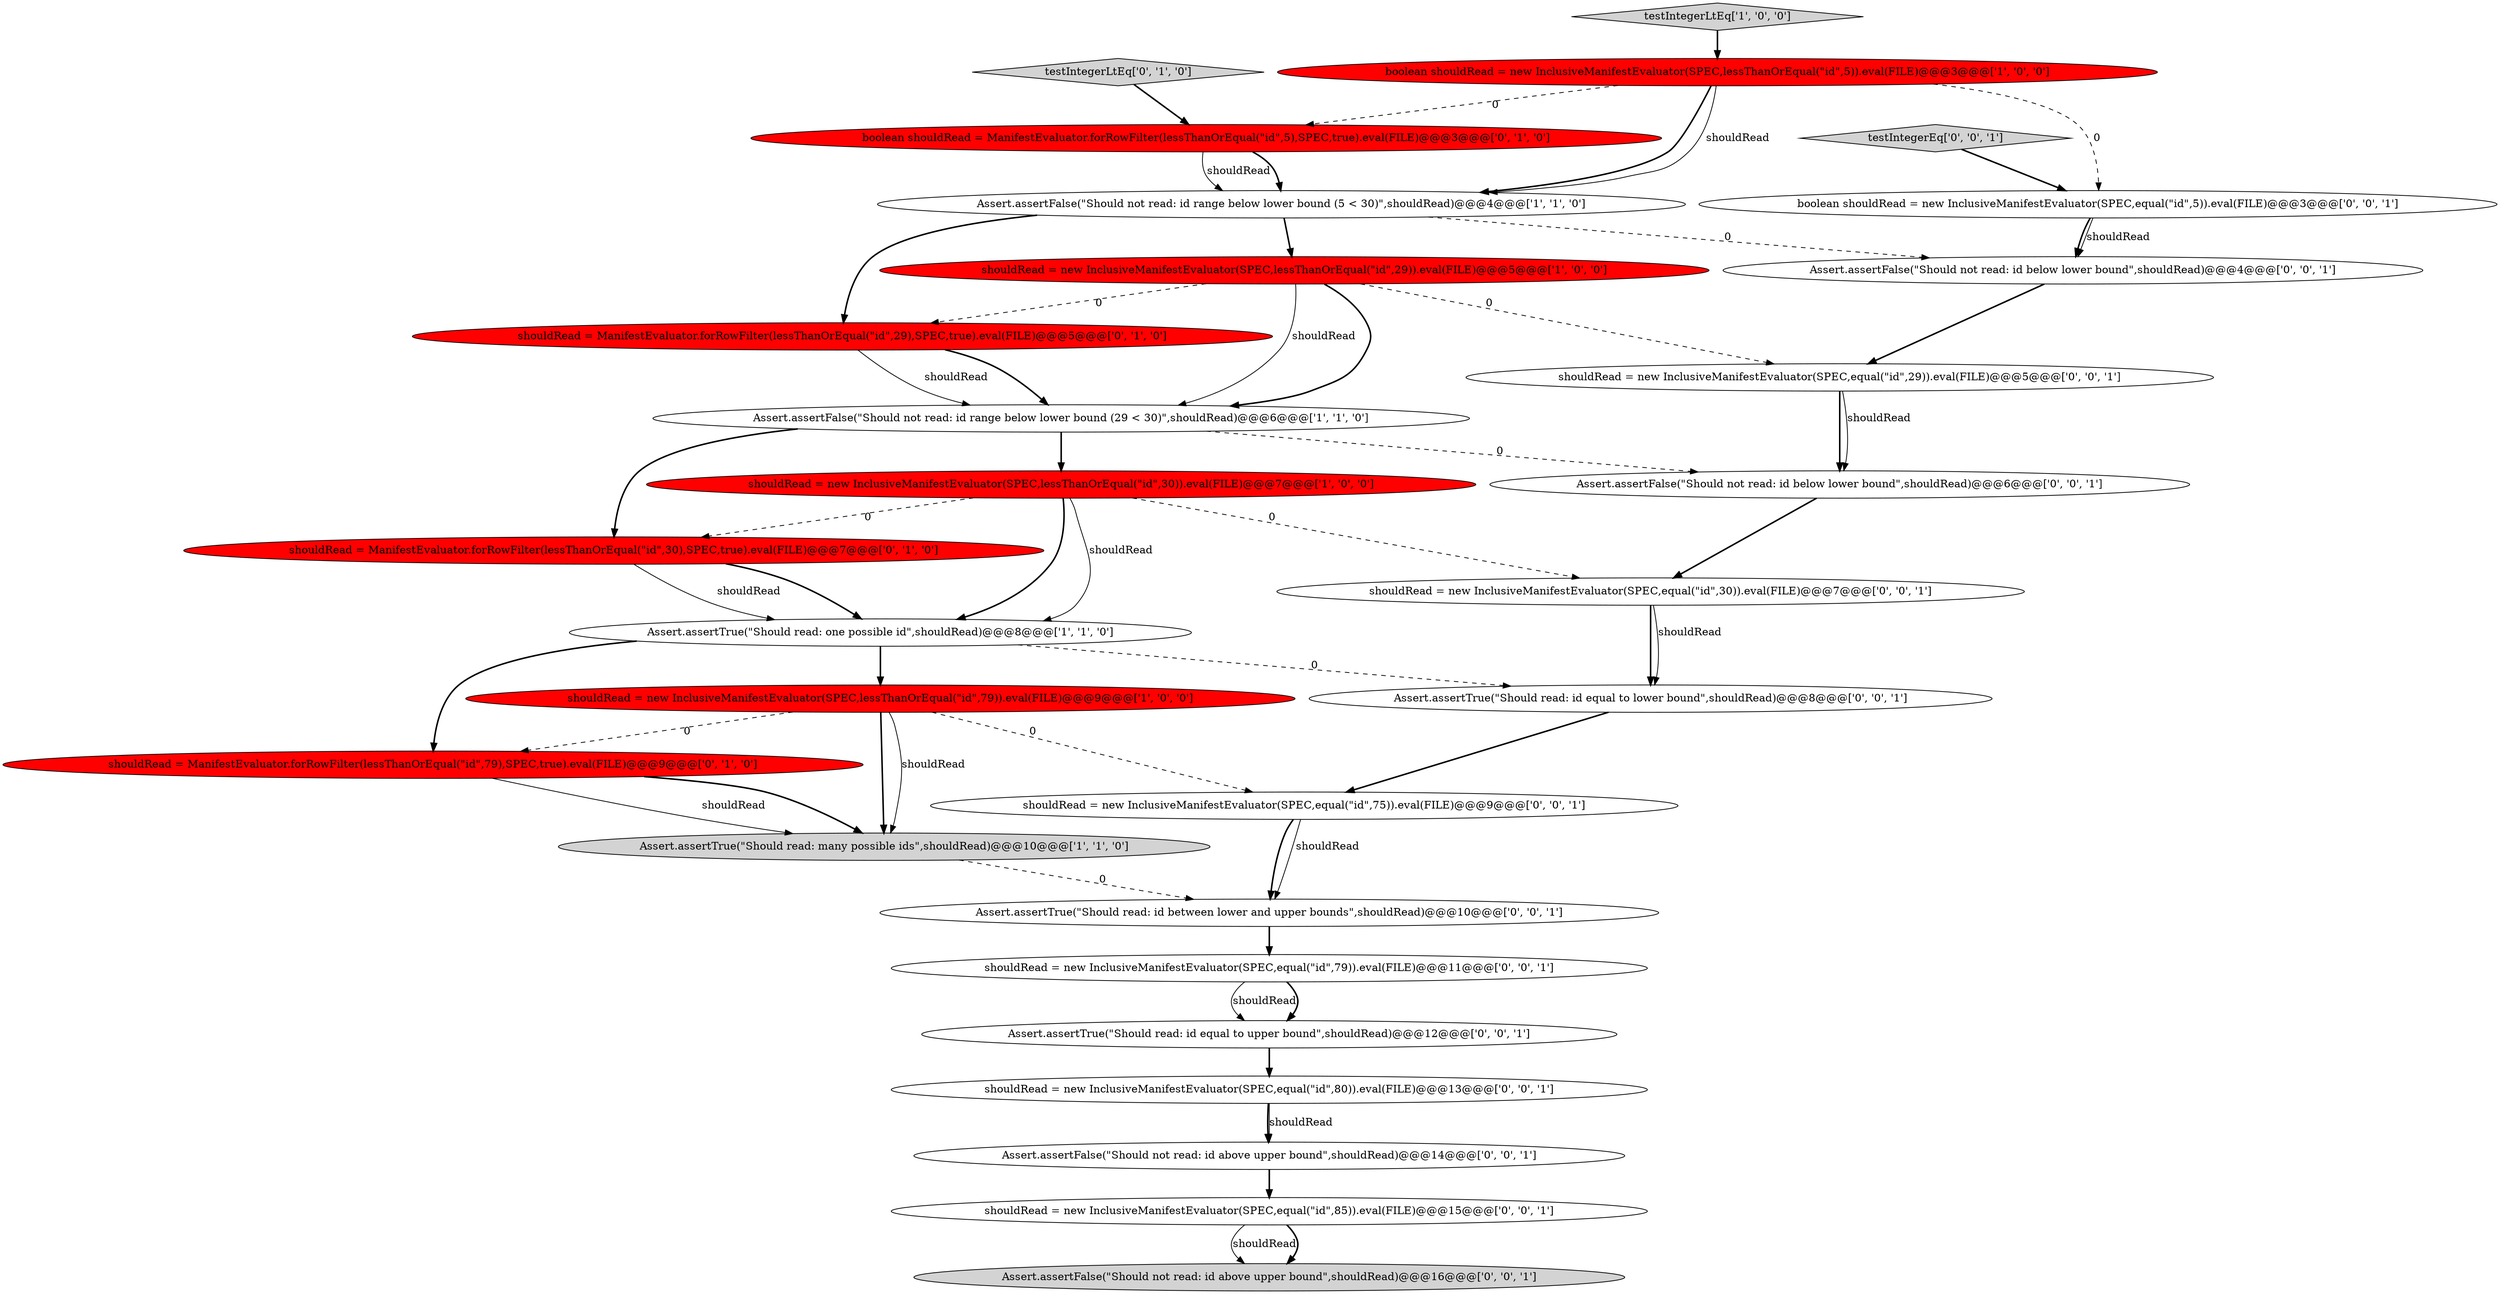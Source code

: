 digraph {
19 [style = filled, label = "shouldRead = new InclusiveManifestEvaluator(SPEC,equal(\"id\",85)).eval(FILE)@@@15@@@['0', '0', '1']", fillcolor = white, shape = ellipse image = "AAA0AAABBB3BBB"];
12 [style = filled, label = "boolean shouldRead = ManifestEvaluator.forRowFilter(lessThanOrEqual(\"id\",5),SPEC,true).eval(FILE)@@@3@@@['0', '1', '0']", fillcolor = red, shape = ellipse image = "AAA1AAABBB2BBB"];
18 [style = filled, label = "Assert.assertFalse(\"Should not read: id above upper bound\",shouldRead)@@@14@@@['0', '0', '1']", fillcolor = white, shape = ellipse image = "AAA0AAABBB3BBB"];
0 [style = filled, label = "Assert.assertTrue(\"Should read: many possible ids\",shouldRead)@@@10@@@['1', '1', '0']", fillcolor = lightgray, shape = ellipse image = "AAA0AAABBB1BBB"];
6 [style = filled, label = "shouldRead = new InclusiveManifestEvaluator(SPEC,lessThanOrEqual(\"id\",30)).eval(FILE)@@@7@@@['1', '0', '0']", fillcolor = red, shape = ellipse image = "AAA1AAABBB1BBB"];
1 [style = filled, label = "shouldRead = new InclusiveManifestEvaluator(SPEC,lessThanOrEqual(\"id\",29)).eval(FILE)@@@5@@@['1', '0', '0']", fillcolor = red, shape = ellipse image = "AAA1AAABBB1BBB"];
22 [style = filled, label = "boolean shouldRead = new InclusiveManifestEvaluator(SPEC,equal(\"id\",5)).eval(FILE)@@@3@@@['0', '0', '1']", fillcolor = white, shape = ellipse image = "AAA0AAABBB3BBB"];
4 [style = filled, label = "shouldRead = new InclusiveManifestEvaluator(SPEC,lessThanOrEqual(\"id\",79)).eval(FILE)@@@9@@@['1', '0', '0']", fillcolor = red, shape = ellipse image = "AAA1AAABBB1BBB"];
20 [style = filled, label = "shouldRead = new InclusiveManifestEvaluator(SPEC,equal(\"id\",79)).eval(FILE)@@@11@@@['0', '0', '1']", fillcolor = white, shape = ellipse image = "AAA0AAABBB3BBB"];
10 [style = filled, label = "shouldRead = ManifestEvaluator.forRowFilter(lessThanOrEqual(\"id\",29),SPEC,true).eval(FILE)@@@5@@@['0', '1', '0']", fillcolor = red, shape = ellipse image = "AAA1AAABBB2BBB"];
15 [style = filled, label = "Assert.assertFalse(\"Should not read: id below lower bound\",shouldRead)@@@4@@@['0', '0', '1']", fillcolor = white, shape = ellipse image = "AAA0AAABBB3BBB"];
11 [style = filled, label = "shouldRead = ManifestEvaluator.forRowFilter(lessThanOrEqual(\"id\",30),SPEC,true).eval(FILE)@@@7@@@['0', '1', '0']", fillcolor = red, shape = ellipse image = "AAA1AAABBB2BBB"];
17 [style = filled, label = "shouldRead = new InclusiveManifestEvaluator(SPEC,equal(\"id\",30)).eval(FILE)@@@7@@@['0', '0', '1']", fillcolor = white, shape = ellipse image = "AAA0AAABBB3BBB"];
23 [style = filled, label = "shouldRead = new InclusiveManifestEvaluator(SPEC,equal(\"id\",29)).eval(FILE)@@@5@@@['0', '0', '1']", fillcolor = white, shape = ellipse image = "AAA0AAABBB3BBB"];
2 [style = filled, label = "Assert.assertFalse(\"Should not read: id range below lower bound (5 < 30)\",shouldRead)@@@4@@@['1', '1', '0']", fillcolor = white, shape = ellipse image = "AAA0AAABBB1BBB"];
7 [style = filled, label = "Assert.assertTrue(\"Should read: one possible id\",shouldRead)@@@8@@@['1', '1', '0']", fillcolor = white, shape = ellipse image = "AAA0AAABBB1BBB"];
13 [style = filled, label = "shouldRead = ManifestEvaluator.forRowFilter(lessThanOrEqual(\"id\",79),SPEC,true).eval(FILE)@@@9@@@['0', '1', '0']", fillcolor = red, shape = ellipse image = "AAA1AAABBB2BBB"];
21 [style = filled, label = "shouldRead = new InclusiveManifestEvaluator(SPEC,equal(\"id\",75)).eval(FILE)@@@9@@@['0', '0', '1']", fillcolor = white, shape = ellipse image = "AAA0AAABBB3BBB"];
3 [style = filled, label = "testIntegerLtEq['1', '0', '0']", fillcolor = lightgray, shape = diamond image = "AAA0AAABBB1BBB"];
24 [style = filled, label = "shouldRead = new InclusiveManifestEvaluator(SPEC,equal(\"id\",80)).eval(FILE)@@@13@@@['0', '0', '1']", fillcolor = white, shape = ellipse image = "AAA0AAABBB3BBB"];
26 [style = filled, label = "Assert.assertTrue(\"Should read: id equal to lower bound\",shouldRead)@@@8@@@['0', '0', '1']", fillcolor = white, shape = ellipse image = "AAA0AAABBB3BBB"];
14 [style = filled, label = "Assert.assertTrue(\"Should read: id between lower and upper bounds\",shouldRead)@@@10@@@['0', '0', '1']", fillcolor = white, shape = ellipse image = "AAA0AAABBB3BBB"];
25 [style = filled, label = "Assert.assertFalse(\"Should not read: id below lower bound\",shouldRead)@@@6@@@['0', '0', '1']", fillcolor = white, shape = ellipse image = "AAA0AAABBB3BBB"];
16 [style = filled, label = "testIntegerEq['0', '0', '1']", fillcolor = lightgray, shape = diamond image = "AAA0AAABBB3BBB"];
28 [style = filled, label = "Assert.assertFalse(\"Should not read: id above upper bound\",shouldRead)@@@16@@@['0', '0', '1']", fillcolor = lightgray, shape = ellipse image = "AAA0AAABBB3BBB"];
8 [style = filled, label = "boolean shouldRead = new InclusiveManifestEvaluator(SPEC,lessThanOrEqual(\"id\",5)).eval(FILE)@@@3@@@['1', '0', '0']", fillcolor = red, shape = ellipse image = "AAA1AAABBB1BBB"];
9 [style = filled, label = "testIntegerLtEq['0', '1', '0']", fillcolor = lightgray, shape = diamond image = "AAA0AAABBB2BBB"];
27 [style = filled, label = "Assert.assertTrue(\"Should read: id equal to upper bound\",shouldRead)@@@12@@@['0', '0', '1']", fillcolor = white, shape = ellipse image = "AAA0AAABBB3BBB"];
5 [style = filled, label = "Assert.assertFalse(\"Should not read: id range below lower bound (29 < 30)\",shouldRead)@@@6@@@['1', '1', '0']", fillcolor = white, shape = ellipse image = "AAA0AAABBB1BBB"];
1->5 [style = bold, label=""];
7->13 [style = bold, label=""];
15->23 [style = bold, label=""];
23->25 [style = bold, label=""];
1->5 [style = solid, label="shouldRead"];
17->26 [style = bold, label=""];
4->0 [style = solid, label="shouldRead"];
22->15 [style = bold, label=""];
20->27 [style = solid, label="shouldRead"];
19->28 [style = solid, label="shouldRead"];
23->25 [style = solid, label="shouldRead"];
12->2 [style = solid, label="shouldRead"];
2->1 [style = bold, label=""];
21->14 [style = solid, label="shouldRead"];
6->11 [style = dashed, label="0"];
18->19 [style = bold, label=""];
10->5 [style = solid, label="shouldRead"];
8->12 [style = dashed, label="0"];
6->17 [style = dashed, label="0"];
5->25 [style = dashed, label="0"];
1->10 [style = dashed, label="0"];
7->4 [style = bold, label=""];
16->22 [style = bold, label=""];
2->10 [style = bold, label=""];
4->21 [style = dashed, label="0"];
24->18 [style = bold, label=""];
25->17 [style = bold, label=""];
4->0 [style = bold, label=""];
26->21 [style = bold, label=""];
20->27 [style = bold, label=""];
2->15 [style = dashed, label="0"];
0->14 [style = dashed, label="0"];
8->22 [style = dashed, label="0"];
12->2 [style = bold, label=""];
6->7 [style = solid, label="shouldRead"];
11->7 [style = solid, label="shouldRead"];
10->5 [style = bold, label=""];
24->18 [style = solid, label="shouldRead"];
5->6 [style = bold, label=""];
8->2 [style = bold, label=""];
22->15 [style = solid, label="shouldRead"];
3->8 [style = bold, label=""];
13->0 [style = solid, label="shouldRead"];
17->26 [style = solid, label="shouldRead"];
8->2 [style = solid, label="shouldRead"];
27->24 [style = bold, label=""];
5->11 [style = bold, label=""];
9->12 [style = bold, label=""];
19->28 [style = bold, label=""];
6->7 [style = bold, label=""];
4->13 [style = dashed, label="0"];
7->26 [style = dashed, label="0"];
1->23 [style = dashed, label="0"];
11->7 [style = bold, label=""];
14->20 [style = bold, label=""];
13->0 [style = bold, label=""];
21->14 [style = bold, label=""];
}
